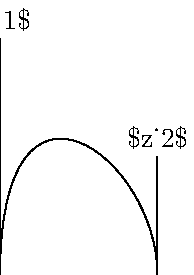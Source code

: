 beginfig(0)

z1=origin;
z2=(0, 3cm);
z3=(2cm, 1.5cm);
z4=(2cm, 0);

draw z1--z2 withpen tinypen withcolor .5orange;
draw z3--z4 withpen tinypen withcolor .5orange;
draw z1..controls z2 and z3..z4 withpen boldpen;

markdot.circle(z1) fg=>orange;
markdot.circle(z2) fg=>orange;
markdot.circle(z3) fg=>orange;
markdot.circle(z4) fg=>orange;

label.bot("$z_0$", z1);
label.top("$z_1$", z2);
label.top("$z_2$", z3);
label.bot("$z_3$", z4);

endfig
